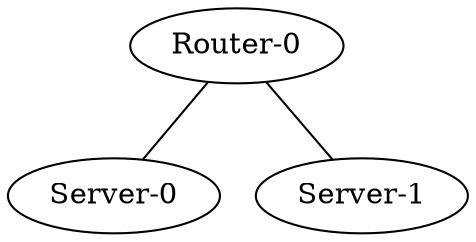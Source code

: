 graph vx {
"Router-0" [function="leaf" vagrant="eth1" os="hashicorp/bionic64" version="1.0.282" memory="500" config="./helper_scripts/config_production_switch.sh" ]
"Server-0" [function="leaf" vagrant="eth1" os="hashicorp/bionic64" version="1.0.282" memory="500" config="./helper_scripts/config_production_switch.sh" ]
"Server-1" [function="leaf" vagrant="eth1" os="hashicorp/bionic64" version="1.0.282" memory="500" config="./helper_scripts/config_production_switch.sh" ]
"Router-0":"eth1" -- "Server-0":"eth100"
"Router-0":"eth2" -- "Server-1":"eth100"
}
